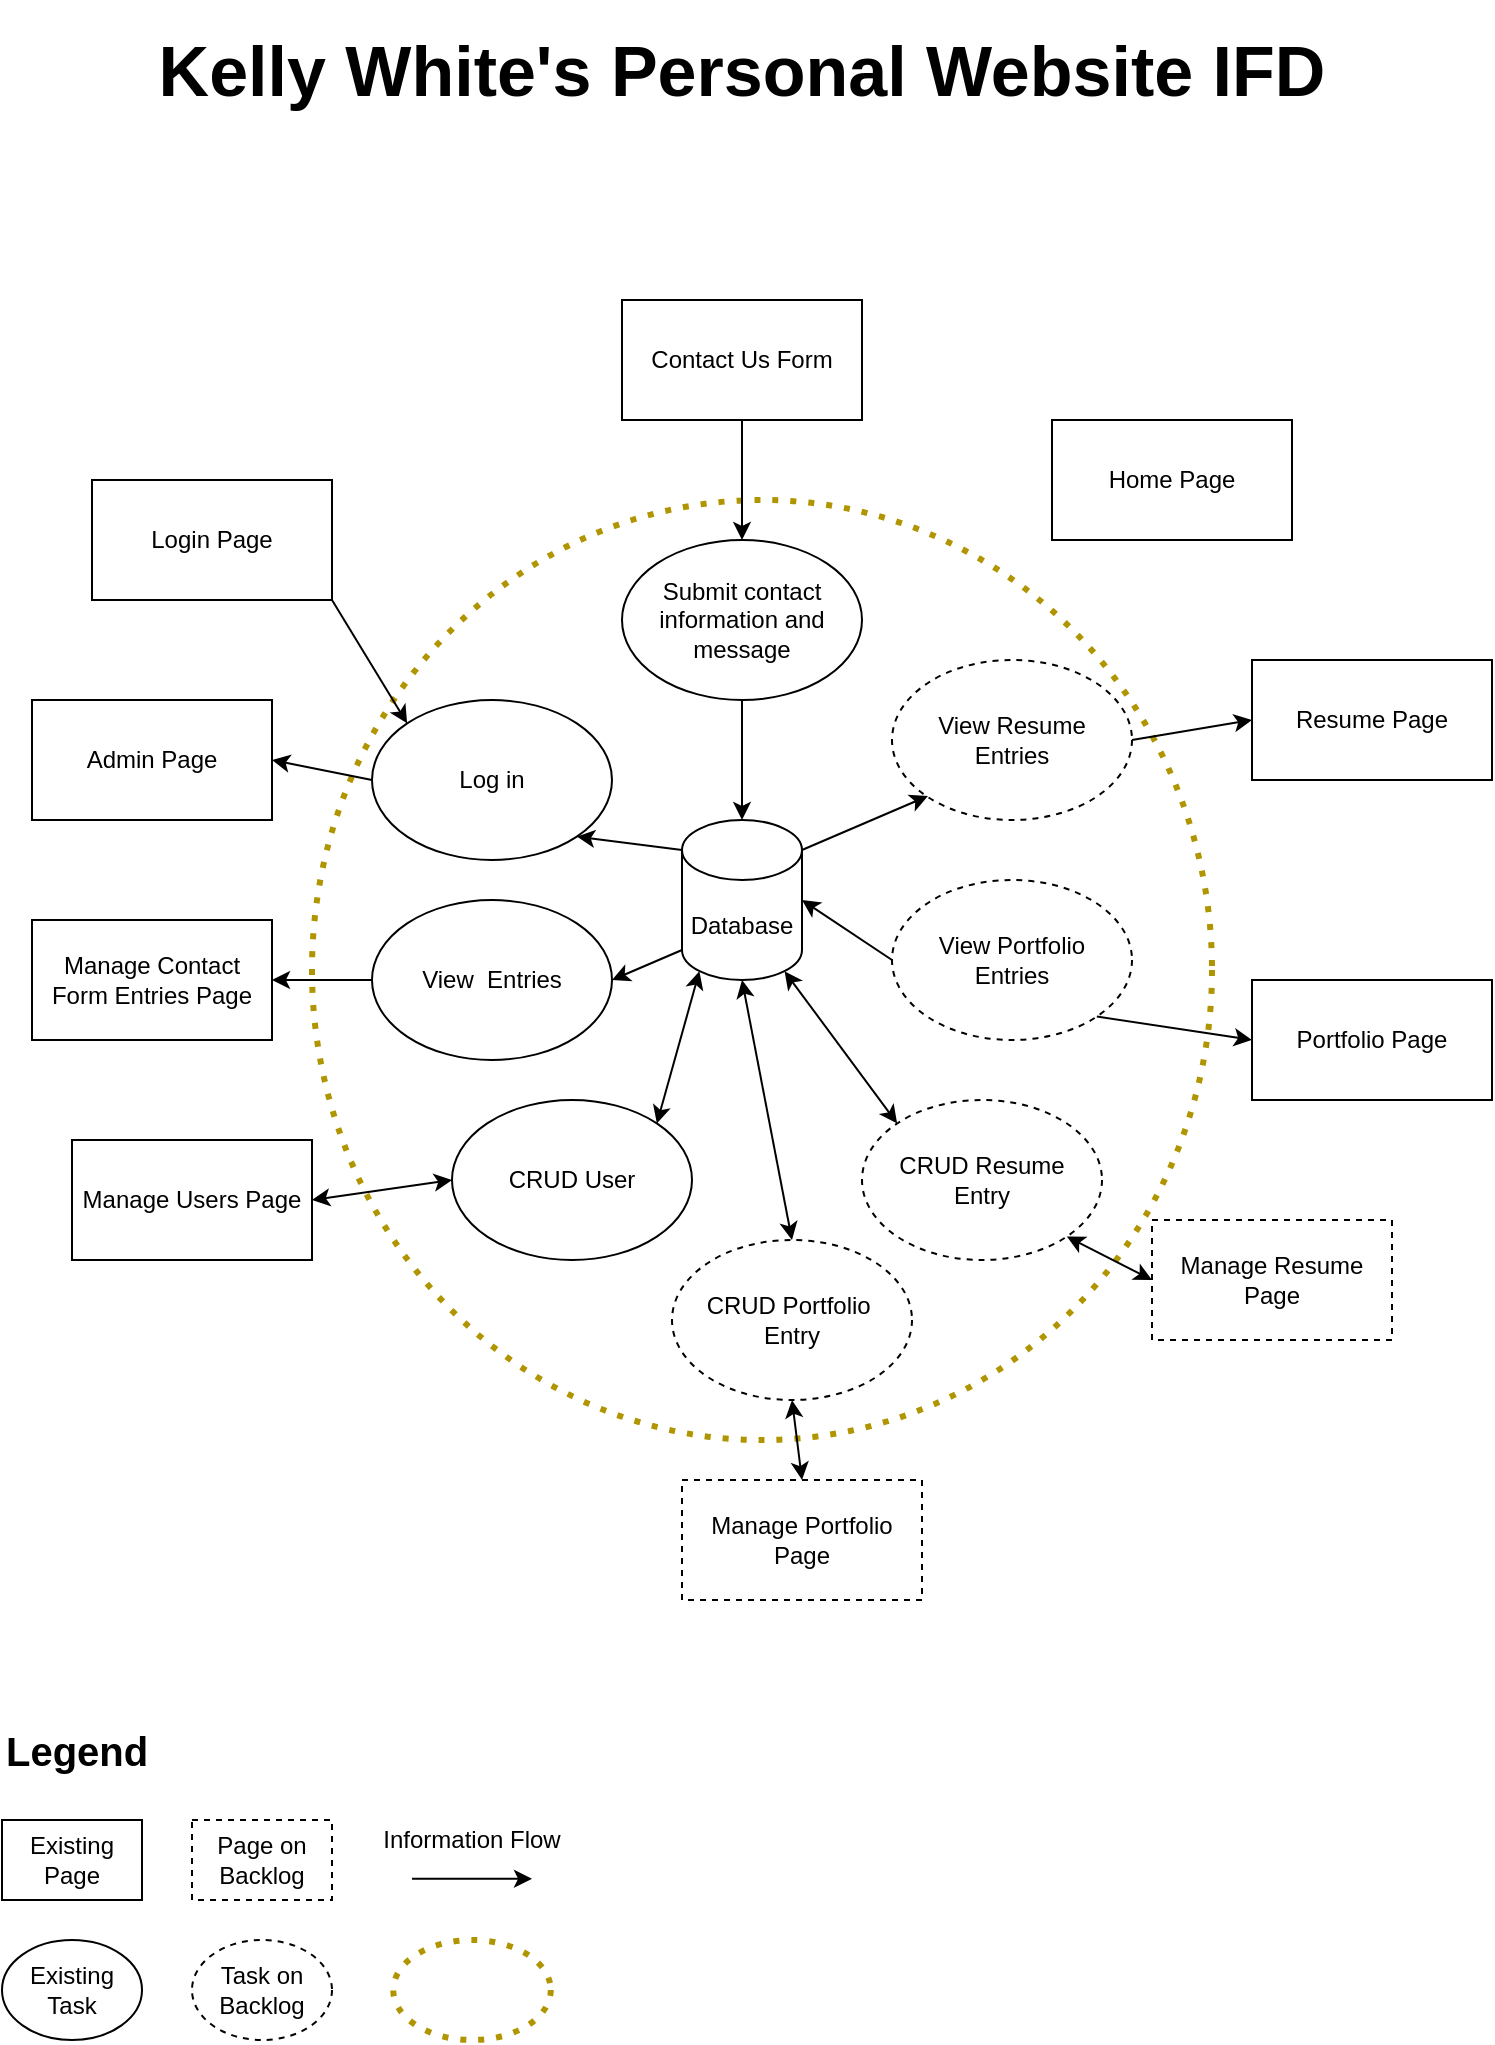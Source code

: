 <mxfile>
    <diagram id="WvNG18gvUI0Hv5ShNHLC" name="Page-1">
        <mxGraphModel dx="1049" dy="1129" grid="1" gridSize="10" guides="1" tooltips="1" connect="1" arrows="1" fold="1" page="1" pageScale="1" pageWidth="850" pageHeight="1100" math="0" shadow="0">
            <root>
                <mxCell id="0"/>
                <mxCell id="1" parent="0"/>
                <mxCell id="61" value="" style="ellipse;whiteSpace=wrap;html=1;strokeColor=#B09500;fontColor=#ffffff;fillColor=none;dashed=1;dashPattern=1 2;strokeWidth=3;" parent="1" vertex="1">
                    <mxGeometry x="210" y="300" width="450" height="470" as="geometry"/>
                </mxCell>
                <mxCell id="3" value="Contact Us Form" style="rounded=0;whiteSpace=wrap;html=1;" parent="1" vertex="1">
                    <mxGeometry x="365" y="200" width="120" height="60" as="geometry"/>
                </mxCell>
                <mxCell id="4" value="Database" style="shape=cylinder3;whiteSpace=wrap;html=1;boundedLbl=1;backgroundOutline=1;size=15;" parent="1" vertex="1">
                    <mxGeometry x="395" y="460" width="60" height="80" as="geometry"/>
                </mxCell>
                <mxCell id="5" value="Submit contact information and message" style="ellipse;whiteSpace=wrap;html=1;" parent="1" vertex="1">
                    <mxGeometry x="365" y="320" width="120" height="80" as="geometry"/>
                </mxCell>
                <mxCell id="6" value="Home Page" style="rounded=0;whiteSpace=wrap;html=1;" parent="1" vertex="1">
                    <mxGeometry x="580" y="260" width="120" height="60" as="geometry"/>
                </mxCell>
                <mxCell id="7" value="Resume Page" style="rounded=0;whiteSpace=wrap;html=1;" parent="1" vertex="1">
                    <mxGeometry x="680" y="380" width="120" height="60" as="geometry"/>
                </mxCell>
                <mxCell id="8" value="Portfolio Page" style="rounded=0;whiteSpace=wrap;html=1;" parent="1" vertex="1">
                    <mxGeometry x="680" y="540" width="120" height="60" as="geometry"/>
                </mxCell>
                <mxCell id="9" value="Login Page" style="rounded=0;whiteSpace=wrap;html=1;" parent="1" vertex="1">
                    <mxGeometry x="100" y="290" width="120" height="60" as="geometry"/>
                </mxCell>
                <mxCell id="10" value="Manage Contact Form Entries Page" style="rounded=0;whiteSpace=wrap;html=1;" parent="1" vertex="1">
                    <mxGeometry x="70" y="510" width="120" height="60" as="geometry"/>
                </mxCell>
                <mxCell id="11" value="Manage Users Page" style="rounded=0;whiteSpace=wrap;html=1;" parent="1" vertex="1">
                    <mxGeometry x="90" y="620" width="120" height="60" as="geometry"/>
                </mxCell>
                <mxCell id="12" value="Log in" style="ellipse;whiteSpace=wrap;html=1;" parent="1" vertex="1">
                    <mxGeometry x="240" y="400" width="120" height="80" as="geometry"/>
                </mxCell>
                <mxCell id="13" value="Admin Page" style="rounded=0;whiteSpace=wrap;html=1;" parent="1" vertex="1">
                    <mxGeometry x="70" y="400" width="120" height="60" as="geometry"/>
                </mxCell>
                <mxCell id="14" value="CRUD User" style="ellipse;whiteSpace=wrap;html=1;" parent="1" vertex="1">
                    <mxGeometry x="280" y="600" width="120" height="80" as="geometry"/>
                </mxCell>
                <mxCell id="15" value="View&amp;nbsp; Entries" style="ellipse;whiteSpace=wrap;html=1;" parent="1" vertex="1">
                    <mxGeometry x="240" y="500" width="120" height="80" as="geometry"/>
                </mxCell>
                <mxCell id="16" value="" style="endArrow=classic;html=1;exitX=0.5;exitY=1;exitDx=0;exitDy=0;entryX=0.5;entryY=0;entryDx=0;entryDy=0;" parent="1" source="3" target="5" edge="1">
                    <mxGeometry width="50" height="50" relative="1" as="geometry">
                        <mxPoint x="430" y="500" as="sourcePoint"/>
                        <mxPoint x="480" y="450" as="targetPoint"/>
                    </mxGeometry>
                </mxCell>
                <mxCell id="17" value="" style="endArrow=classic;html=1;exitX=0.5;exitY=1;exitDx=0;exitDy=0;entryX=0.5;entryY=0;entryDx=0;entryDy=0;entryPerimeter=0;" parent="1" source="5" target="4" edge="1">
                    <mxGeometry width="50" height="50" relative="1" as="geometry">
                        <mxPoint x="410" y="480" as="sourcePoint"/>
                        <mxPoint x="460" y="430" as="targetPoint"/>
                    </mxGeometry>
                </mxCell>
                <mxCell id="18" value="View Resume &lt;br&gt;Entries" style="ellipse;whiteSpace=wrap;html=1;dashed=1;" parent="1" vertex="1">
                    <mxGeometry x="500" y="380" width="120" height="80" as="geometry"/>
                </mxCell>
                <mxCell id="19" value="" style="endArrow=classic;html=1;entryX=0;entryY=0.5;entryDx=0;entryDy=0;exitX=1;exitY=0.5;exitDx=0;exitDy=0;" parent="1" source="18" target="7" edge="1">
                    <mxGeometry width="50" height="50" relative="1" as="geometry">
                        <mxPoint x="430" y="510" as="sourcePoint"/>
                        <mxPoint x="480" y="460" as="targetPoint"/>
                    </mxGeometry>
                </mxCell>
                <mxCell id="20" value="View Portfolio &lt;br&gt;Entries" style="ellipse;whiteSpace=wrap;html=1;dashed=1;" parent="1" vertex="1">
                    <mxGeometry x="500" y="490" width="120" height="80" as="geometry"/>
                </mxCell>
                <mxCell id="21" value="" style="endArrow=classic;html=1;entryX=0;entryY=0.5;entryDx=0;entryDy=0;exitX=1;exitY=1;exitDx=0;exitDy=0;" parent="1" source="20" target="8" edge="1">
                    <mxGeometry width="50" height="50" relative="1" as="geometry">
                        <mxPoint x="630" y="510" as="sourcePoint"/>
                        <mxPoint x="670" y="510" as="targetPoint"/>
                    </mxGeometry>
                </mxCell>
                <mxCell id="22" value="" style="endArrow=classic;html=1;exitX=1;exitY=1;exitDx=0;exitDy=0;entryX=0;entryY=0;entryDx=0;entryDy=0;" parent="1" source="9" target="12" edge="1">
                    <mxGeometry width="50" height="50" relative="1" as="geometry">
                        <mxPoint x="435" y="270" as="sourcePoint"/>
                        <mxPoint x="435" y="330" as="targetPoint"/>
                    </mxGeometry>
                </mxCell>
                <mxCell id="23" value="" style="endArrow=classic;html=1;exitX=0;exitY=0;exitDx=0;exitDy=15;entryX=1;entryY=1;entryDx=0;entryDy=0;exitPerimeter=0;" parent="1" source="4" target="12" edge="1">
                    <mxGeometry width="50" height="50" relative="1" as="geometry">
                        <mxPoint x="250" y="360" as="sourcePoint"/>
                        <mxPoint x="267.574" y="421.716" as="targetPoint"/>
                    </mxGeometry>
                </mxCell>
                <mxCell id="25" value="CRUD Resume &lt;br&gt;Entry" style="ellipse;whiteSpace=wrap;html=1;dashed=1;" parent="1" vertex="1">
                    <mxGeometry x="485" y="600" width="120" height="80" as="geometry"/>
                </mxCell>
                <mxCell id="26" value="CRUD Portfolio&amp;nbsp;&lt;br&gt;Entry" style="ellipse;whiteSpace=wrap;html=1;dashed=1;" parent="1" vertex="1">
                    <mxGeometry x="390" y="670" width="120" height="80" as="geometry"/>
                </mxCell>
                <mxCell id="28" value="Manage Portfolio Page" style="rounded=0;whiteSpace=wrap;html=1;dashed=1;" parent="1" vertex="1">
                    <mxGeometry x="395" y="790" width="120" height="60" as="geometry"/>
                </mxCell>
                <mxCell id="29" value="Manage Resume Page" style="rounded=0;whiteSpace=wrap;html=1;dashed=1;" parent="1" vertex="1">
                    <mxGeometry x="630" y="660" width="120" height="60" as="geometry"/>
                </mxCell>
                <mxCell id="35" value="" style="endArrow=classic;html=1;entryX=1;entryY=0.5;entryDx=0;entryDy=0;exitX=0;exitY=0.5;exitDx=0;exitDy=0;" parent="1" source="15" target="10" edge="1">
                    <mxGeometry width="50" height="50" relative="1" as="geometry">
                        <mxPoint x="430" y="480" as="sourcePoint"/>
                        <mxPoint x="480" y="430" as="targetPoint"/>
                    </mxGeometry>
                </mxCell>
                <mxCell id="36" value="" style="endArrow=classic;html=1;entryX=1;entryY=0.5;entryDx=0;entryDy=0;exitX=0;exitY=1;exitDx=0;exitDy=-15;exitPerimeter=0;" parent="1" source="4" target="15" edge="1">
                    <mxGeometry width="50" height="50" relative="1" as="geometry">
                        <mxPoint x="250.0" y="550.0" as="sourcePoint"/>
                        <mxPoint x="200" y="550.0" as="targetPoint"/>
                    </mxGeometry>
                </mxCell>
                <mxCell id="43" value="" style="endArrow=classic;html=1;entryX=1;entryY=0.5;entryDx=0;entryDy=0;exitX=0;exitY=0.5;exitDx=0;exitDy=0;entryPerimeter=0;" parent="1" source="20" target="4" edge="1">
                    <mxGeometry width="50" height="50" relative="1" as="geometry">
                        <mxPoint x="512.574" y="621.716" as="sourcePoint"/>
                        <mxPoint x="456.3" y="545.65" as="targetPoint"/>
                    </mxGeometry>
                </mxCell>
                <mxCell id="44" value="" style="endArrow=classic;html=1;exitX=1;exitY=0;exitDx=0;exitDy=15;exitPerimeter=0;" parent="1" source="4" edge="1">
                    <mxGeometry width="50" height="50" relative="1" as="geometry">
                        <mxPoint x="510.0" y="540.0" as="sourcePoint"/>
                        <mxPoint x="518" y="448" as="targetPoint"/>
                    </mxGeometry>
                </mxCell>
                <mxCell id="45" value="" style="endArrow=classic;startArrow=classic;html=1;entryX=0.5;entryY=1;entryDx=0;entryDy=0;entryPerimeter=0;exitX=0.5;exitY=0;exitDx=0;exitDy=0;" parent="1" source="26" target="4" edge="1">
                    <mxGeometry width="50" height="50" relative="1" as="geometry">
                        <mxPoint x="300" y="780" as="sourcePoint"/>
                        <mxPoint x="350" y="730" as="targetPoint"/>
                    </mxGeometry>
                </mxCell>
                <mxCell id="46" value="" style="endArrow=classic;startArrow=classic;html=1;entryX=0.855;entryY=1;entryDx=0;entryDy=-4.35;entryPerimeter=0;exitX=0;exitY=0;exitDx=0;exitDy=0;" parent="1" source="25" target="4" edge="1">
                    <mxGeometry width="50" height="50" relative="1" as="geometry">
                        <mxPoint x="460.0" y="680.0" as="sourcePoint"/>
                        <mxPoint x="435.0" y="550.0" as="targetPoint"/>
                    </mxGeometry>
                </mxCell>
                <mxCell id="47" value="" style="endArrow=classic;startArrow=classic;html=1;entryX=0.5;entryY=1;entryDx=0;entryDy=0;exitX=0.5;exitY=0;exitDx=0;exitDy=0;" parent="1" source="28" target="26" edge="1">
                    <mxGeometry width="50" height="50" relative="1" as="geometry">
                        <mxPoint x="512.574" y="621.716" as="sourcePoint"/>
                        <mxPoint x="456.3" y="545.65" as="targetPoint"/>
                    </mxGeometry>
                </mxCell>
                <mxCell id="48" value="" style="endArrow=classic;startArrow=classic;html=1;entryX=1;entryY=1;entryDx=0;entryDy=0;exitX=0;exitY=0.5;exitDx=0;exitDy=0;" parent="1" source="29" target="25" edge="1">
                    <mxGeometry width="50" height="50" relative="1" as="geometry">
                        <mxPoint x="465.0" y="800.0" as="sourcePoint"/>
                        <mxPoint x="460.0" y="760.0" as="targetPoint"/>
                    </mxGeometry>
                </mxCell>
                <mxCell id="49" value="" style="endArrow=classic;html=1;entryX=1;entryY=0.5;entryDx=0;entryDy=0;exitX=0;exitY=0.5;exitDx=0;exitDy=0;" parent="1" source="12" target="13" edge="1">
                    <mxGeometry width="50" height="50" relative="1" as="geometry">
                        <mxPoint x="200" y="540" as="sourcePoint"/>
                        <mxPoint x="250" y="490" as="targetPoint"/>
                    </mxGeometry>
                </mxCell>
                <mxCell id="50" value="Information Flow" style="text;html=1;strokeColor=none;fillColor=none;align=center;verticalAlign=middle;whiteSpace=wrap;rounded=0;dashed=1;" parent="1" vertex="1">
                    <mxGeometry x="240" y="960" width="100" height="20" as="geometry"/>
                </mxCell>
                <mxCell id="52" value="Existing Page&lt;span style=&quot;color: rgba(0 , 0 , 0 , 0) ; font-family: monospace ; font-size: 0px&quot;&gt;%3CmxGraphModel%3E%3Croot%3E%3CmxCell%20id%3D%220%22%2F%3E%3CmxCell%20id%3D%221%22%20parent%3D%220%22%2F%3E%3CmxCell%20id%3D%222%22%20value%3D%22%22%20style%3D%22endArrow%3Dclassic%3BstartArrow%3Dclassic%3Bhtml%3D1%3BentryX%3D0.5%3BentryY%3D1%3BentryDx%3D0%3BentryDy%3D0%3BexitX%3D0.5%3BexitY%3D0%3BexitDx%3D0%3BexitDy%3D0%3B%22%20edge%3D%221%22%20parent%3D%221%22%3E%3CmxGeometry%20width%3D%2250%22%20height%3D%2250%22%20relative%3D%221%22%20as%3D%22geometry%22%3E%3CmxPoint%20x%3D%22455.0%22%20y%3D%22840.0%22%20as%3D%22sourcePoint%22%2F%3E%3CmxPoint%20x%3D%22450.0%22%20y%3D%22800.0%22%20as%3D%22targetPoint%22%2F%3E%3C%2FmxGeometry%3E%3C%2FmxCell%3E%3C%2Froot%3E%3C%2FmxGraphModel%3E&lt;/span&gt;" style="rounded=0;whiteSpace=wrap;html=1;" parent="1" vertex="1">
                    <mxGeometry x="55" y="960" width="70" height="40" as="geometry"/>
                </mxCell>
                <mxCell id="53" value="Page on Backlog" style="rounded=0;whiteSpace=wrap;html=1;dashed=1;" parent="1" vertex="1">
                    <mxGeometry x="150" y="960" width="70" height="40" as="geometry"/>
                </mxCell>
                <mxCell id="55" value="Existing Task&lt;span style=&quot;color: rgba(0 , 0 , 0 , 0) ; font-family: monospace ; font-size: 0px&quot;&gt;%3CmxGraphModel%3E%3Croot%3E%3CmxCell%20id%3D%220%22%2F%3E%3CmxCell%20id%3D%221%22%20parent%3D%220%22%2F%3E%3CmxCell%20id%3D%222%22%20value%3D%22Add%20User%22%20style%3D%22ellipse%3BwhiteSpace%3Dwrap%3Bhtml%3D1%3B%22%20vertex%3D%221%22%20parent%3D%221%22%3E%3CmxGeometry%20x%3D%22280%22%20y%3D%22650%22%20width%3D%22120%22%20height%3D%2280%22%20as%3D%22geometry%22%2F%3E%3C%2FmxCell%3E%3C%2Froot%3E%3C%2FmxGraphModel%3E&lt;/span&gt;" style="ellipse;whiteSpace=wrap;html=1;" parent="1" vertex="1">
                    <mxGeometry x="55" y="1020" width="70" height="50" as="geometry"/>
                </mxCell>
                <mxCell id="56" value="Task on Backlog" style="ellipse;whiteSpace=wrap;html=1;dashed=1;" parent="1" vertex="1">
                    <mxGeometry x="150" y="1020" width="70" height="50" as="geometry"/>
                </mxCell>
                <mxCell id="58" value="" style="endArrow=classic;html=1;" parent="1" edge="1">
                    <mxGeometry width="50" height="50" relative="1" as="geometry">
                        <mxPoint x="260" y="989.41" as="sourcePoint"/>
                        <mxPoint x="320" y="989.41" as="targetPoint"/>
                    </mxGeometry>
                </mxCell>
                <mxCell id="62" value="System Boundary" style="ellipse;whiteSpace=wrap;html=1;strokeColor=#B09500;fontColor=#ffffff;fillColor=none;dashed=1;dashPattern=1 2;strokeWidth=3;" parent="1" vertex="1">
                    <mxGeometry x="250.63" y="1020" width="78.75" height="50" as="geometry"/>
                </mxCell>
                <mxCell id="64" value="Kelly White's Personal Website IFD" style="text;html=1;strokeColor=none;fillColor=none;align=center;verticalAlign=middle;whiteSpace=wrap;rounded=0;dashed=1;dashPattern=1 2;fontStyle=1;fontSize=35;" parent="1" vertex="1">
                    <mxGeometry x="125" y="50" width="600" height="70" as="geometry"/>
                </mxCell>
                <mxCell id="66" value="Legend" style="text;html=1;strokeColor=none;fillColor=none;align=left;verticalAlign=middle;whiteSpace=wrap;rounded=0;dashed=1;dashPattern=1 2;fontStyle=1;fontSize=20;" parent="1" vertex="1">
                    <mxGeometry x="55" y="890" width="90" height="70" as="geometry"/>
                </mxCell>
                <mxCell id="69" value="" style="endArrow=classic;startArrow=classic;html=1;entryX=0.145;entryY=1;entryDx=0;entryDy=-4.35;entryPerimeter=0;exitX=1;exitY=0;exitDx=0;exitDy=0;" edge="1" parent="1" source="14" target="4">
                    <mxGeometry width="50" height="50" relative="1" as="geometry">
                        <mxPoint x="460" y="680" as="sourcePoint"/>
                        <mxPoint x="435" y="550" as="targetPoint"/>
                    </mxGeometry>
                </mxCell>
                <mxCell id="70" value="" style="endArrow=classic;startArrow=classic;html=1;entryX=0;entryY=0.5;entryDx=0;entryDy=0;exitX=1;exitY=0.5;exitDx=0;exitDy=0;" edge="1" parent="1" source="11" target="14">
                    <mxGeometry width="50" height="50" relative="1" as="geometry">
                        <mxPoint x="392.426" y="621.716" as="sourcePoint"/>
                        <mxPoint x="413.7" y="545.65" as="targetPoint"/>
                    </mxGeometry>
                </mxCell>
            </root>
        </mxGraphModel>
    </diagram>
</mxfile>